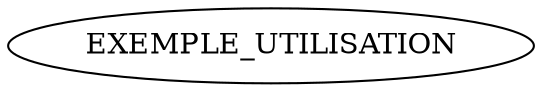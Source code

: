 /* Created by mdot for Matlab */
digraph m2html {

  EXEMPLE_UTILISATION [URL="EXEMPLE_UTILISATION.html"];
}